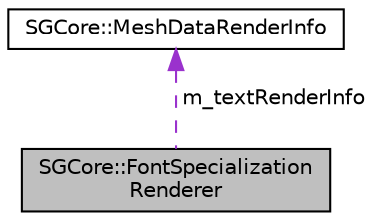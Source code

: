 digraph "SGCore::FontSpecializationRenderer"
{
 // LATEX_PDF_SIZE
  edge [fontname="Helvetica",fontsize="10",labelfontname="Helvetica",labelfontsize="10"];
  node [fontname="Helvetica",fontsize="10",shape=record];
  Node1 [label="SGCore::FontSpecialization\lRenderer",height=0.2,width=0.4,color="black", fillcolor="grey75", style="filled", fontcolor="black",tooltip=" "];
  Node2 -> Node1 [dir="back",color="darkorchid3",fontsize="10",style="dashed",label=" m_textRenderInfo" ,fontname="Helvetica"];
  Node2 [label="SGCore::MeshDataRenderInfo",height=0.2,width=0.4,color="black", fillcolor="white", style="filled",URL="$structSGCore_1_1MeshDataRenderInfo.html",tooltip=" "];
}

